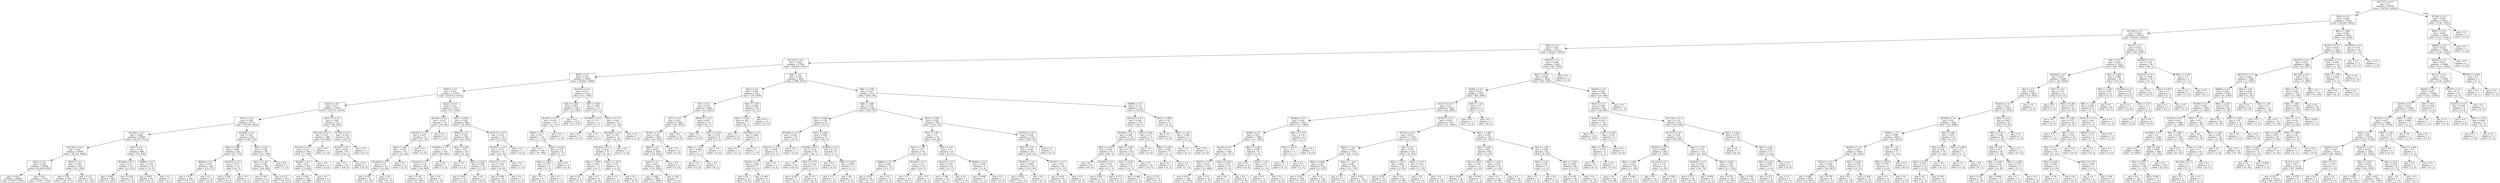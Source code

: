 digraph Tree {
node [shape=box] ;
0 [label="X[1173] <= 0.5\ngini = 0.5\nsamples = 84796\nvalue = [42502, 42294]"] ;
1 [label="X[36] <= 0.5\ngini = 0.485\nsamples = 72295\nvalue = [42364, 29931]"] ;
0 -> 1 [labeldistance=2.5, labelangle=45, headlabel="True"] ;
2 [label="X[1136] <= 0.5\ngini = 0.462\nsamples = 66376\nvalue = [42354, 24022]"] ;
1 -> 2 ;
3 [label="X[20] <= 0.5\ngini = 0.428\nsamples = 61217\nvalue = [42262, 18955]"] ;
2 -> 3 ;
4 [label="X[1130] <= 0.5\ngini = 0.392\nsamples = 57592\nvalue = [42180, 15412]"] ;
3 -> 4 ;
5 [label="X[45] <= 0.5\ngini = 0.355\nsamples = 54162\nvalue = [41682, 12480]"] ;
4 -> 5 ;
6 [label="X[30] <= 0.5\ngini = 0.332\nsamples = 52748\nvalue = [41670, 11078]"] ;
5 -> 6 ;
7 [label="X[221] <= 0.5\ngini = 0.315\nsamples = 51693\nvalue = [41573, 10120]"] ;
6 -> 7 ;
8 [label="X[11] <= 0.5\ngini = 0.305\nsamples = 51121\nvalue = [41505, 9616]"] ;
7 -> 8 ;
9 [label="X[1185] <= 0.5\ngini = 0.296\nsamples = 50499\nvalue = [41397, 9102]"] ;
8 -> 9 ;
10 [label="X[1126] <= 0.5\ngini = 0.287\nsamples = 50003\nvalue = [41321, 8682]"] ;
9 -> 10 ;
11 [label="X[10] <= 0.5\ngini = 0.279\nsamples = 49584\nvalue = [41260, 8324]"] ;
10 -> 11 ;
12 [label="gini = 0.255\nsamples = 44068\nvalue = [37473, 6595]"] ;
11 -> 12 ;
13 [label="gini = 0.43\nsamples = 5516\nvalue = [3787, 1729]"] ;
11 -> 13 ;
14 [label="X[60] <= 0.5\ngini = 0.249\nsamples = 419\nvalue = [61, 358]"] ;
10 -> 14 ;
15 [label="gini = 0.34\nsamples = 226\nvalue = [49, 177]"] ;
14 -> 15 ;
16 [label="gini = 0.117\nsamples = 193\nvalue = [12, 181]"] ;
14 -> 16 ;
17 [label="X[3] <= 0.5\ngini = 0.259\nsamples = 496\nvalue = [76, 420]"] ;
9 -> 17 ;
18 [label="X[1000] <= 0.5\ngini = 0.01\nsamples = 417\nvalue = [2, 415]"] ;
17 -> 18 ;
19 [label="gini = 0.005\nsamples = 408\nvalue = [1, 407]"] ;
18 -> 19 ;
20 [label="gini = 0.198\nsamples = 9\nvalue = [1, 8]"] ;
18 -> 20 ;
21 [label="X[998] <= 0.5\ngini = 0.119\nsamples = 79\nvalue = [74, 5]"] ;
17 -> 21 ;
22 [label="gini = 0.097\nsamples = 78\nvalue = [74, 4]"] ;
21 -> 22 ;
23 [label="gini = 0.0\nsamples = 1\nvalue = [0, 1]"] ;
21 -> 23 ;
24 [label="X[1009] <= 0.5\ngini = 0.287\nsamples = 622\nvalue = [108, 514]"] ;
8 -> 24 ;
25 [label="X[0] <= 2.885\ngini = 0.366\nsamples = 361\nvalue = [87, 274]"] ;
24 -> 25 ;
26 [label="X[999] <= 0.5\ngini = 0.347\nsamples = 349\nvalue = [78, 271]"] ;
25 -> 26 ;
27 [label="gini = 0.337\nsamples = 345\nvalue = [74, 271]"] ;
26 -> 27 ;
28 [label="gini = 0.0\nsamples = 4\nvalue = [4, 0]"] ;
26 -> 28 ;
29 [label="X[1203] <= 0.5\ngini = 0.375\nsamples = 12\nvalue = [9, 3]"] ;
25 -> 29 ;
30 [label="gini = 0.298\nsamples = 11\nvalue = [9, 2]"] ;
29 -> 30 ;
31 [label="gini = 0.0\nsamples = 1\nvalue = [0, 1]"] ;
29 -> 31 ;
32 [label="X[0] <= 2.96\ngini = 0.148\nsamples = 261\nvalue = [21, 240]"] ;
24 -> 32 ;
33 [label="X[0] <= 0.325\ngini = 0.142\nsamples = 260\nvalue = [20, 240]"] ;
32 -> 33 ;
34 [label="gini = 0.48\nsamples = 5\nvalue = [2, 3]"] ;
33 -> 34 ;
35 [label="gini = 0.131\nsamples = 255\nvalue = [18, 237]"] ;
33 -> 35 ;
36 [label="gini = 0.0\nsamples = 1\nvalue = [1, 0]"] ;
32 -> 36 ;
37 [label="X[1217] <= 0.5\ngini = 0.209\nsamples = 572\nvalue = [68, 504]"] ;
7 -> 37 ;
38 [label="X[1134] <= 0.5\ngini = 0.035\nsamples = 508\nvalue = [9, 499]"] ;
37 -> 38 ;
39 [label="X[1241] <= 0.5\ngini = 0.027\nsamples = 506\nvalue = [7, 499]"] ;
38 -> 39 ;
40 [label="X[206] <= 0.5\ngini = 0.02\nsamples = 504\nvalue = [5, 499]"] ;
39 -> 40 ;
41 [label="gini = 0.016\nsamples = 503\nvalue = [4, 499]"] ;
40 -> 41 ;
42 [label="gini = 0.0\nsamples = 1\nvalue = [1, 0]"] ;
40 -> 42 ;
43 [label="gini = 0.0\nsamples = 2\nvalue = [2, 0]"] ;
39 -> 43 ;
44 [label="gini = 0.0\nsamples = 2\nvalue = [2, 0]"] ;
38 -> 44 ;
45 [label="X[159] <= 0.5\ngini = 0.144\nsamples = 64\nvalue = [59, 5]"] ;
37 -> 45 ;
46 [label="X[210] <= 0.5\ngini = 0.063\nsamples = 61\nvalue = [59, 2]"] ;
45 -> 46 ;
47 [label="gini = 0.0\nsamples = 59\nvalue = [59, 0]"] ;
46 -> 47 ;
48 [label="gini = 0.0\nsamples = 2\nvalue = [0, 2]"] ;
46 -> 48 ;
49 [label="gini = 0.0\nsamples = 3\nvalue = [0, 3]"] ;
45 -> 49 ;
50 [label="X[222] <= 0.5\ngini = 0.167\nsamples = 1055\nvalue = [97, 958]"] ;
6 -> 50 ;
51 [label="X[1020] <= 0.5\ngini = 0.437\nsamples = 59\nvalue = [19, 40]"] ;
50 -> 51 ;
52 [label="X[1010] <= 0.5\ngini = 0.419\nsamples = 57\nvalue = [17, 40]"] ;
51 -> 52 ;
53 [label="X[0] <= 2.96\ngini = 0.397\nsamples = 55\nvalue = [15, 40]"] ;
52 -> 53 ;
54 [label="X[1009] <= 0.5\ngini = 0.37\nsamples = 53\nvalue = [13, 40]"] ;
53 -> 54 ;
55 [label="gini = 0.427\nsamples = 42\nvalue = [13, 29]"] ;
54 -> 55 ;
56 [label="gini = 0.0\nsamples = 11\nvalue = [0, 11]"] ;
54 -> 56 ;
57 [label="gini = 0.0\nsamples = 2\nvalue = [2, 0]"] ;
53 -> 57 ;
58 [label="gini = 0.0\nsamples = 2\nvalue = [2, 0]"] ;
52 -> 58 ;
59 [label="gini = 0.0\nsamples = 2\nvalue = [2, 0]"] ;
51 -> 59 ;
60 [label="X[0] <= 2.895\ngini = 0.144\nsamples = 996\nvalue = [78, 918]"] ;
50 -> 60 ;
61 [label="X[996] <= 0.5\ngini = 0.129\nsamples = 941\nvalue = [65, 876]"] ;
60 -> 61 ;
62 [label="X[1045] <= 0.5\ngini = 0.12\nsamples = 921\nvalue = [59, 862]"] ;
61 -> 62 ;
63 [label="X[1033] <= 0.5\ngini = 0.118\nsamples = 920\nvalue = [58, 862]"] ;
62 -> 63 ;
64 [label="gini = 0.116\nsamples = 919\nvalue = [57, 862]"] ;
63 -> 64 ;
65 [label="gini = 0.0\nsamples = 1\nvalue = [1, 0]"] ;
63 -> 65 ;
66 [label="gini = 0.0\nsamples = 1\nvalue = [1, 0]"] ;
62 -> 66 ;
67 [label="X[0] <= 0.565\ngini = 0.42\nsamples = 20\nvalue = [6, 14]"] ;
61 -> 67 ;
68 [label="gini = 0.0\nsamples = 1\nvalue = [1, 0]"] ;
67 -> 68 ;
69 [label="X[0] <= 2.625\ngini = 0.388\nsamples = 19\nvalue = [5, 14]"] ;
67 -> 69 ;
70 [label="gini = 0.444\nsamples = 15\nvalue = [5, 10]"] ;
69 -> 70 ;
71 [label="gini = 0.0\nsamples = 4\nvalue = [0, 4]"] ;
69 -> 71 ;
72 [label="X[1015] <= 0.5\ngini = 0.361\nsamples = 55\nvalue = [13, 42]"] ;
60 -> 72 ;
73 [label="X[1022] <= 0.5\ngini = 0.311\nsamples = 52\nvalue = [10, 42]"] ;
72 -> 73 ;
74 [label="X[1031] <= 0.5\ngini = 0.291\nsamples = 51\nvalue = [9, 42]"] ;
73 -> 74 ;
75 [label="gini = 0.269\nsamples = 50\nvalue = [8, 42]"] ;
74 -> 75 ;
76 [label="gini = 0.0\nsamples = 1\nvalue = [1, 0]"] ;
74 -> 76 ;
77 [label="gini = 0.0\nsamples = 1\nvalue = [1, 0]"] ;
73 -> 77 ;
78 [label="gini = 0.0\nsamples = 3\nvalue = [3, 0]"] ;
72 -> 78 ;
79 [label="X[1241] <= 0.5\ngini = 0.017\nsamples = 1414\nvalue = [12, 1402]"] ;
5 -> 79 ;
80 [label="X[0] <= 0.655\ngini = 0.003\nsamples = 1387\nvalue = [2, 1385]"] ;
79 -> 80 ;
81 [label="X[1007] <= 0.5\ngini = 0.034\nsamples = 115\nvalue = [2, 113]"] ;
80 -> 81 ;
82 [label="X[997] <= 0.5\ngini = 0.017\nsamples = 114\nvalue = [1, 113]"] ;
81 -> 82 ;
83 [label="gini = 0.0\nsamples = 106\nvalue = [0, 106]"] ;
82 -> 83 ;
84 [label="X[0] <= 0.525\ngini = 0.219\nsamples = 8\nvalue = [1, 7]"] ;
82 -> 84 ;
85 [label="X[0] <= 0.465\ngini = 0.375\nsamples = 4\nvalue = [1, 3]"] ;
84 -> 85 ;
86 [label="gini = 0.0\nsamples = 2\nvalue = [0, 2]"] ;
85 -> 86 ;
87 [label="gini = 0.5\nsamples = 2\nvalue = [1, 1]"] ;
85 -> 87 ;
88 [label="gini = 0.0\nsamples = 4\nvalue = [0, 4]"] ;
84 -> 88 ;
89 [label="gini = 0.0\nsamples = 1\nvalue = [1, 0]"] ;
81 -> 89 ;
90 [label="gini = 0.0\nsamples = 1272\nvalue = [0, 1272]"] ;
80 -> 90 ;
91 [label="X[0] <= 0.83\ngini = 0.466\nsamples = 27\nvalue = [10, 17]"] ;
79 -> 91 ;
92 [label="X[1009] <= 0.5\ngini = 0.375\nsamples = 4\nvalue = [3, 1]"] ;
91 -> 92 ;
93 [label="gini = 0.0\nsamples = 3\nvalue = [3, 0]"] ;
92 -> 93 ;
94 [label="gini = 0.0\nsamples = 1\nvalue = [0, 1]"] ;
92 -> 94 ;
95 [label="X[0] <= 2.775\ngini = 0.423\nsamples = 23\nvalue = [7, 16]"] ;
91 -> 95 ;
96 [label="X[1008] <= 0.5\ngini = 0.397\nsamples = 22\nvalue = [6, 16]"] ;
95 -> 96 ;
97 [label="X[1003] <= 0.5\ngini = 0.363\nsamples = 21\nvalue = [5, 16]"] ;
96 -> 97 ;
98 [label="X[0] <= 1.005\ngini = 0.463\nsamples = 11\nvalue = [4, 7]"] ;
97 -> 98 ;
99 [label="gini = 0.0\nsamples = 3\nvalue = [0, 3]"] ;
98 -> 99 ;
100 [label="gini = 0.5\nsamples = 8\nvalue = [4, 4]"] ;
98 -> 100 ;
101 [label="X[0] <= 1.015\ngini = 0.18\nsamples = 10\nvalue = [1, 9]"] ;
97 -> 101 ;
102 [label="gini = 0.0\nsamples = 1\nvalue = [1, 0]"] ;
101 -> 102 ;
103 [label="gini = 0.0\nsamples = 9\nvalue = [0, 9]"] ;
101 -> 103 ;
104 [label="gini = 0.0\nsamples = 1\nvalue = [1, 0]"] ;
96 -> 104 ;
105 [label="gini = 0.0\nsamples = 1\nvalue = [1, 0]"] ;
95 -> 105 ;
106 [label="X[8] <= 0.5\ngini = 0.248\nsamples = 3430\nvalue = [498, 2932]"] ;
4 -> 106 ;
107 [label="X[2] <= 0.5\ngini = 0.052\nsamples = 2912\nvalue = [78, 2834]"] ;
106 -> 107 ;
108 [label="X[5] <= 0.5\ngini = 0.035\nsamples = 2884\nvalue = [51, 2833]"] ;
107 -> 108 ;
109 [label="X[7] <= 0.5\ngini = 0.021\nsamples = 2862\nvalue = [30, 2832]"] ;
108 -> 109 ;
110 [label="X[106] <= 0.5\ngini = 0.014\nsamples = 2852\nvalue = [20, 2832]"] ;
109 -> 110 ;
111 [label="X[49] <= 0.5\ngini = 0.013\nsamples = 2850\nvalue = [18, 2832]"] ;
110 -> 111 ;
112 [label="X[85] <= 0.5\ngini = 0.011\nsamples = 2848\nvalue = [16, 2832]"] ;
111 -> 112 ;
113 [label="gini = 0.009\nsamples = 2841\nvalue = [13, 2828]"] ;
112 -> 113 ;
114 [label="gini = 0.49\nsamples = 7\nvalue = [3, 4]"] ;
112 -> 114 ;
115 [label="gini = 0.0\nsamples = 2\nvalue = [2, 0]"] ;
111 -> 115 ;
116 [label="gini = 0.0\nsamples = 2\nvalue = [2, 0]"] ;
110 -> 116 ;
117 [label="gini = 0.0\nsamples = 10\nvalue = [10, 0]"] ;
109 -> 117 ;
118 [label="X[1003] <= 0.5\ngini = 0.087\nsamples = 22\nvalue = [21, 1]"] ;
108 -> 118 ;
119 [label="gini = 0.0\nsamples = 16\nvalue = [16, 0]"] ;
118 -> 119 ;
120 [label="X[0] <= 2.155\ngini = 0.278\nsamples = 6\nvalue = [5, 1]"] ;
118 -> 120 ;
121 [label="X[0] <= 1.475\ngini = 0.444\nsamples = 3\nvalue = [2, 1]"] ;
120 -> 121 ;
122 [label="gini = 0.0\nsamples = 2\nvalue = [2, 0]"] ;
121 -> 122 ;
123 [label="gini = 0.0\nsamples = 1\nvalue = [0, 1]"] ;
121 -> 123 ;
124 [label="gini = 0.0\nsamples = 3\nvalue = [3, 0]"] ;
120 -> 124 ;
125 [label="X[0] <= 1.455\ngini = 0.069\nsamples = 28\nvalue = [27, 1]"] ;
107 -> 125 ;
126 [label="X[0] <= 1.445\ngini = 0.245\nsamples = 7\nvalue = [6, 1]"] ;
125 -> 126 ;
127 [label="gini = 0.0\nsamples = 4\nvalue = [4, 0]"] ;
126 -> 127 ;
128 [label="X[1004] <= 0.5\ngini = 0.444\nsamples = 3\nvalue = [2, 1]"] ;
126 -> 128 ;
129 [label="gini = 0.5\nsamples = 2\nvalue = [1, 1]"] ;
128 -> 129 ;
130 [label="gini = 0.0\nsamples = 1\nvalue = [1, 0]"] ;
128 -> 130 ;
131 [label="gini = 0.0\nsamples = 21\nvalue = [21, 0]"] ;
125 -> 131 ;
132 [label="X[0] <= 2.795\ngini = 0.307\nsamples = 518\nvalue = [420, 98]"] ;
106 -> 132 ;
133 [label="X[0] <= 0.99\ngini = 0.358\nsamples = 386\nvalue = [296, 90]"] ;
132 -> 133 ;
134 [label="X[0] <= 0.645\ngini = 0.158\nsamples = 81\nvalue = [74, 7]"] ;
133 -> 134 ;
135 [label="X[1009] <= 0.5\ngini = 0.459\nsamples = 14\nvalue = [9, 5]"] ;
134 -> 135 ;
136 [label="X[1013] <= 0.5\ngini = 0.494\nsamples = 9\nvalue = [4, 5]"] ;
135 -> 136 ;
137 [label="X[223] <= 0.5\ngini = 0.408\nsamples = 7\nvalue = [2, 5]"] ;
136 -> 137 ;
138 [label="gini = 0.0\nsamples = 4\nvalue = [0, 4]"] ;
137 -> 138 ;
139 [label="gini = 0.444\nsamples = 3\nvalue = [2, 1]"] ;
137 -> 139 ;
140 [label="gini = 0.0\nsamples = 2\nvalue = [2, 0]"] ;
136 -> 140 ;
141 [label="gini = 0.0\nsamples = 5\nvalue = [5, 0]"] ;
135 -> 141 ;
142 [label="X[0] <= 0.825\ngini = 0.058\nsamples = 67\nvalue = [65, 2]"] ;
134 -> 142 ;
143 [label="X[1009] <= 0.5\ngini = 0.033\nsamples = 59\nvalue = [58, 1]"] ;
142 -> 143 ;
144 [label="gini = 0.0\nsamples = 44\nvalue = [44, 0]"] ;
143 -> 144 ;
145 [label="X[0] <= 0.775\ngini = 0.124\nsamples = 15\nvalue = [14, 1]"] ;
143 -> 145 ;
146 [label="gini = 0.245\nsamples = 7\nvalue = [6, 1]"] ;
145 -> 146 ;
147 [label="gini = 0.0\nsamples = 8\nvalue = [8, 0]"] ;
145 -> 147 ;
148 [label="X[1003] <= 0.5\ngini = 0.219\nsamples = 8\nvalue = [7, 1]"] ;
142 -> 148 ;
149 [label="gini = 0.0\nsamples = 5\nvalue = [5, 0]"] ;
148 -> 149 ;
150 [label="X[0] <= 0.835\ngini = 0.444\nsamples = 3\nvalue = [2, 1]"] ;
148 -> 150 ;
151 [label="gini = 0.5\nsamples = 2\nvalue = [1, 1]"] ;
150 -> 151 ;
152 [label="gini = 0.0\nsamples = 1\nvalue = [1, 0]"] ;
150 -> 152 ;
153 [label="X[0] <= 2.505\ngini = 0.396\nsamples = 305\nvalue = [222, 83]"] ;
133 -> 153 ;
154 [label="X[0] <= 1.815\ngini = 0.5\nsamples = 79\nvalue = [39, 40]"] ;
153 -> 154 ;
155 [label="X[0] <= 1.745\ngini = 0.471\nsamples = 50\nvalue = [31, 19]"] ;
154 -> 155 ;
156 [label="X[996] <= 0.5\ngini = 0.491\nsamples = 30\nvalue = [13, 17]"] ;
155 -> 156 ;
157 [label="gini = 0.453\nsamples = 26\nvalue = [9, 17]"] ;
156 -> 157 ;
158 [label="gini = 0.0\nsamples = 4\nvalue = [4, 0]"] ;
156 -> 158 ;
159 [label="X[1030] <= 0.5\ngini = 0.18\nsamples = 20\nvalue = [18, 2]"] ;
155 -> 159 ;
160 [label="gini = 0.1\nsamples = 19\nvalue = [18, 1]"] ;
159 -> 160 ;
161 [label="gini = 0.0\nsamples = 1\nvalue = [0, 1]"] ;
159 -> 161 ;
162 [label="X[0] <= 2.43\ngini = 0.4\nsamples = 29\nvalue = [8, 21]"] ;
154 -> 162 ;
163 [label="X[1031] <= 0.5\ngini = 0.255\nsamples = 20\nvalue = [3, 17]"] ;
162 -> 163 ;
164 [label="gini = 0.188\nsamples = 19\nvalue = [2, 17]"] ;
163 -> 164 ;
165 [label="gini = 0.0\nsamples = 1\nvalue = [1, 0]"] ;
163 -> 165 ;
166 [label="X[996] <= 0.5\ngini = 0.494\nsamples = 9\nvalue = [5, 4]"] ;
162 -> 166 ;
167 [label="gini = 0.408\nsamples = 7\nvalue = [5, 2]"] ;
166 -> 167 ;
168 [label="gini = 0.0\nsamples = 2\nvalue = [0, 2]"] ;
166 -> 168 ;
169 [label="X[1010] <= 0.5\ngini = 0.308\nsamples = 226\nvalue = [183, 43]"] ;
153 -> 169 ;
170 [label="X[0] <= 2.725\ngini = 0.299\nsamples = 224\nvalue = [183, 41]"] ;
169 -> 170 ;
171 [label="X[1041] <= 0.5\ngini = 0.249\nsamples = 178\nvalue = [152, 26]"] ;
170 -> 171 ;
172 [label="gini = 0.243\nsamples = 177\nvalue = [152, 25]"] ;
171 -> 172 ;
173 [label="gini = 0.0\nsamples = 1\nvalue = [0, 1]"] ;
171 -> 173 ;
174 [label="X[1007] <= 0.5\ngini = 0.44\nsamples = 46\nvalue = [31, 15]"] ;
170 -> 174 ;
175 [label="gini = 0.402\nsamples = 43\nvalue = [31, 12]"] ;
174 -> 175 ;
176 [label="gini = 0.0\nsamples = 3\nvalue = [0, 3]"] ;
174 -> 176 ;
177 [label="gini = 0.0\nsamples = 2\nvalue = [0, 2]"] ;
169 -> 177 ;
178 [label="X[998] <= 0.5\ngini = 0.114\nsamples = 132\nvalue = [124, 8]"] ;
132 -> 178 ;
179 [label="X[1012] <= 0.5\ngini = 0.104\nsamples = 127\nvalue = [120, 7]"] ;
178 -> 179 ;
180 [label="X[1003] <= 0.5\ngini = 0.094\nsamples = 122\nvalue = [116, 6]"] ;
179 -> 180 ;
181 [label="X[0] <= 2.955\ngini = 0.062\nsamples = 93\nvalue = [90, 3]"] ;
180 -> 181 ;
182 [label="gini = 0.0\nsamples = 63\nvalue = [63, 0]"] ;
181 -> 182 ;
183 [label="X[1009] <= 0.5\ngini = 0.18\nsamples = 30\nvalue = [27, 3]"] ;
181 -> 183 ;
184 [label="gini = 0.087\nsamples = 22\nvalue = [21, 1]"] ;
183 -> 184 ;
185 [label="gini = 0.375\nsamples = 8\nvalue = [6, 2]"] ;
183 -> 185 ;
186 [label="X[0] <= 2.905\ngini = 0.185\nsamples = 29\nvalue = [26, 3]"] ;
180 -> 186 ;
187 [label="X[0] <= 2.835\ngini = 0.32\nsamples = 15\nvalue = [12, 3]"] ;
186 -> 187 ;
188 [label="gini = 0.444\nsamples = 3\nvalue = [2, 1]"] ;
187 -> 188 ;
189 [label="gini = 0.278\nsamples = 12\nvalue = [10, 2]"] ;
187 -> 189 ;
190 [label="gini = 0.0\nsamples = 14\nvalue = [14, 0]"] ;
186 -> 190 ;
191 [label="X[0] <= 2.94\ngini = 0.32\nsamples = 5\nvalue = [4, 1]"] ;
179 -> 191 ;
192 [label="gini = 0.0\nsamples = 2\nvalue = [2, 0]"] ;
191 -> 192 ;
193 [label="X[0] <= 2.955\ngini = 0.444\nsamples = 3\nvalue = [2, 1]"] ;
191 -> 193 ;
194 [label="gini = 0.5\nsamples = 2\nvalue = [1, 1]"] ;
193 -> 194 ;
195 [label="gini = 0.0\nsamples = 1\nvalue = [1, 0]"] ;
193 -> 195 ;
196 [label="X[0] <= 2.885\ngini = 0.32\nsamples = 5\nvalue = [4, 1]"] ;
178 -> 196 ;
197 [label="gini = 0.0\nsamples = 2\nvalue = [2, 0]"] ;
196 -> 197 ;
198 [label="X[0] <= 2.925\ngini = 0.444\nsamples = 3\nvalue = [2, 1]"] ;
196 -> 198 ;
199 [label="gini = 0.0\nsamples = 1\nvalue = [0, 1]"] ;
198 -> 199 ;
200 [label="gini = 0.0\nsamples = 2\nvalue = [2, 0]"] ;
198 -> 200 ;
201 [label="X[597] <= 0.5\ngini = 0.044\nsamples = 3625\nvalue = [82, 3543]"] ;
3 -> 201 ;
202 [label="X[0] <= 2.675\ngini = 0.044\nsamples = 3624\nvalue = [81, 3543]"] ;
201 -> 202 ;
203 [label="X[382] <= 0.5\ngini = 0.031\nsamples = 2941\nvalue = [46, 2895]"] ;
202 -> 203 ;
204 [label="X[1217] <= 0.5\ngini = 0.03\nsamples = 2939\nvalue = [45, 2894]"] ;
203 -> 204 ;
205 [label="X[928] <= 0.5\ngini = 0.016\nsamples = 1502\nvalue = [12, 1490]"] ;
204 -> 205 ;
206 [label="X[290] <= 0.5\ngini = 0.015\nsamples = 1496\nvalue = [11, 1485]"] ;
205 -> 206 ;
207 [label="X[320] <= 0.5\ngini = 0.013\nsamples = 1487\nvalue = [10, 1477]"] ;
206 -> 207 ;
208 [label="X[287] <= 0.5\ngini = 0.012\nsamples = 1477\nvalue = [9, 1468]"] ;
207 -> 208 ;
209 [label="gini = 0.011\nsamples = 1467\nvalue = [8, 1459]"] ;
208 -> 209 ;
210 [label="gini = 0.18\nsamples = 10\nvalue = [1, 9]"] ;
208 -> 210 ;
211 [label="X[0] <= 0.835\ngini = 0.18\nsamples = 10\nvalue = [1, 9]"] ;
207 -> 211 ;
212 [label="gini = 0.0\nsamples = 1\nvalue = [1, 0]"] ;
211 -> 212 ;
213 [label="gini = 0.0\nsamples = 9\nvalue = [0, 9]"] ;
211 -> 213 ;
214 [label="X[0] <= 1.665\ngini = 0.198\nsamples = 9\nvalue = [1, 8]"] ;
206 -> 214 ;
215 [label="gini = 0.0\nsamples = 4\nvalue = [0, 4]"] ;
214 -> 215 ;
216 [label="X[0] <= 1.83\ngini = 0.32\nsamples = 5\nvalue = [1, 4]"] ;
214 -> 216 ;
217 [label="gini = 0.0\nsamples = 1\nvalue = [1, 0]"] ;
216 -> 217 ;
218 [label="gini = 0.0\nsamples = 4\nvalue = [0, 4]"] ;
216 -> 218 ;
219 [label="X[0] <= 0.775\ngini = 0.278\nsamples = 6\nvalue = [1, 5]"] ;
205 -> 219 ;
220 [label="X[0] <= 0.515\ngini = 0.5\nsamples = 2\nvalue = [1, 1]"] ;
219 -> 220 ;
221 [label="gini = 0.0\nsamples = 1\nvalue = [0, 1]"] ;
220 -> 221 ;
222 [label="gini = 0.0\nsamples = 1\nvalue = [1, 0]"] ;
220 -> 222 ;
223 [label="gini = 0.0\nsamples = 4\nvalue = [0, 4]"] ;
219 -> 223 ;
224 [label="X[1027] <= 0.5\ngini = 0.045\nsamples = 1437\nvalue = [33, 1404]"] ;
204 -> 224 ;
225 [label="X[1011] <= 0.5\ngini = 0.037\nsamples = 1276\nvalue = [24, 1252]"] ;
224 -> 225 ;
226 [label="X[0] <= 1.325\ngini = 0.034\nsamples = 1170\nvalue = [20, 1150]"] ;
225 -> 226 ;
227 [label="X[0] <= 0.865\ngini = 0.023\nsamples = 432\nvalue = [5, 427]"] ;
226 -> 227 ;
228 [label="gini = 0.032\nsamples = 308\nvalue = [5, 303]"] ;
227 -> 228 ;
229 [label="gini = 0.0\nsamples = 124\nvalue = [0, 124]"] ;
227 -> 229 ;
230 [label="X[0] <= 1.335\ngini = 0.04\nsamples = 738\nvalue = [15, 723]"] ;
226 -> 230 ;
231 [label="gini = 0.32\nsamples = 5\nvalue = [1, 4]"] ;
230 -> 231 ;
232 [label="gini = 0.037\nsamples = 733\nvalue = [14, 719]"] ;
230 -> 232 ;
233 [label="X[0] <= 2.6\ngini = 0.073\nsamples = 106\nvalue = [4, 102]"] ;
225 -> 233 ;
234 [label="X[0] <= 1.815\ngini = 0.061\nsamples = 95\nvalue = [3, 92]"] ;
233 -> 234 ;
235 [label="gini = 0.103\nsamples = 55\nvalue = [3, 52]"] ;
234 -> 235 ;
236 [label="gini = 0.0\nsamples = 40\nvalue = [0, 40]"] ;
234 -> 236 ;
237 [label="X[0] <= 2.615\ngini = 0.165\nsamples = 11\nvalue = [1, 10]"] ;
233 -> 237 ;
238 [label="gini = 0.0\nsamples = 1\nvalue = [1, 0]"] ;
237 -> 238 ;
239 [label="gini = 0.0\nsamples = 10\nvalue = [0, 10]"] ;
237 -> 239 ;
240 [label="X[0] <= 1.895\ngini = 0.106\nsamples = 161\nvalue = [9, 152]"] ;
224 -> 240 ;
241 [label="X[0] <= 0.84\ngini = 0.061\nsamples = 96\nvalue = [3, 93]"] ;
240 -> 241 ;
242 [label="X[0] <= 0.815\ngini = 0.102\nsamples = 37\nvalue = [2, 35]"] ;
241 -> 242 ;
243 [label="gini = 0.057\nsamples = 34\nvalue = [1, 33]"] ;
242 -> 243 ;
244 [label="gini = 0.444\nsamples = 3\nvalue = [1, 2]"] ;
242 -> 244 ;
245 [label="X[0] <= 1.815\ngini = 0.033\nsamples = 59\nvalue = [1, 58]"] ;
241 -> 245 ;
246 [label="gini = 0.0\nsamples = 40\nvalue = [0, 40]"] ;
245 -> 246 ;
247 [label="gini = 0.1\nsamples = 19\nvalue = [1, 18]"] ;
245 -> 247 ;
248 [label="X[0] <= 1.99\ngini = 0.168\nsamples = 65\nvalue = [6, 59]"] ;
240 -> 248 ;
249 [label="X[0] <= 1.92\ngini = 0.48\nsamples = 5\nvalue = [3, 2]"] ;
248 -> 249 ;
250 [label="gini = 0.5\nsamples = 4\nvalue = [2, 2]"] ;
249 -> 250 ;
251 [label="gini = 0.0\nsamples = 1\nvalue = [1, 0]"] ;
249 -> 251 ;
252 [label="X[0] <= 2.565\ngini = 0.095\nsamples = 60\nvalue = [3, 57]"] ;
248 -> 252 ;
253 [label="gini = 0.145\nsamples = 38\nvalue = [3, 35]"] ;
252 -> 253 ;
254 [label="gini = 0.0\nsamples = 22\nvalue = [0, 22]"] ;
252 -> 254 ;
255 [label="X[0] <= 1.24\ngini = 0.5\nsamples = 2\nvalue = [1, 1]"] ;
203 -> 255 ;
256 [label="gini = 0.0\nsamples = 1\nvalue = [1, 0]"] ;
255 -> 256 ;
257 [label="gini = 0.0\nsamples = 1\nvalue = [0, 1]"] ;
255 -> 257 ;
258 [label="X[249] <= 0.5\ngini = 0.097\nsamples = 683\nvalue = [35, 648]"] ;
202 -> 258 ;
259 [label="X[221] <= 0.5\ngini = 0.095\nsamples = 682\nvalue = [34, 648]"] ;
258 -> 259 ;
260 [label="X[238] <= 0.5\ngini = 0.014\nsamples = 143\nvalue = [1, 142]"] ;
259 -> 260 ;
261 [label="gini = 0.0\nsamples = 135\nvalue = [0, 135]"] ;
260 -> 261 ;
262 [label="X[0] <= 2.925\ngini = 0.219\nsamples = 8\nvalue = [1, 7]"] ;
260 -> 262 ;
263 [label="X[0] <= 2.905\ngini = 0.375\nsamples = 4\nvalue = [1, 3]"] ;
262 -> 263 ;
264 [label="gini = 0.0\nsamples = 3\nvalue = [0, 3]"] ;
263 -> 264 ;
265 [label="gini = 0.0\nsamples = 1\nvalue = [1, 0]"] ;
263 -> 265 ;
266 [label="gini = 0.0\nsamples = 4\nvalue = [0, 4]"] ;
262 -> 266 ;
267 [label="X[1130] <= 0.5\ngini = 0.115\nsamples = 539\nvalue = [33, 506]"] ;
259 -> 267 ;
268 [label="X[1217] <= 0.5\ngini = 0.109\nsamples = 521\nvalue = [30, 491]"] ;
267 -> 268 ;
269 [label="X[1027] <= 0.5\ngini = 0.066\nsamples = 206\nvalue = [7, 199]"] ;
268 -> 269 ;
270 [label="X[0] <= 2.805\ngini = 0.053\nsamples = 185\nvalue = [5, 180]"] ;
269 -> 270 ;
271 [label="gini = 0.0\nsamples = 68\nvalue = [0, 68]"] ;
270 -> 271 ;
272 [label="gini = 0.082\nsamples = 117\nvalue = [5, 112]"] ;
270 -> 272 ;
273 [label="X[1216] <= 0.5\ngini = 0.172\nsamples = 21\nvalue = [2, 19]"] ;
269 -> 273 ;
274 [label="gini = 0.0\nsamples = 10\nvalue = [0, 10]"] ;
273 -> 274 ;
275 [label="gini = 0.298\nsamples = 11\nvalue = [2, 9]"] ;
273 -> 275 ;
276 [label="X[0] <= 2.725\ngini = 0.135\nsamples = 315\nvalue = [23, 292]"] ;
268 -> 276 ;
277 [label="X[1039] <= 0.5\ngini = 0.201\nsamples = 88\nvalue = [10, 78]"] ;
276 -> 277 ;
278 [label="gini = 0.171\nsamples = 85\nvalue = [8, 77]"] ;
277 -> 278 ;
279 [label="gini = 0.444\nsamples = 3\nvalue = [2, 1]"] ;
277 -> 279 ;
280 [label="X[0] <= 2.825\ngini = 0.108\nsamples = 227\nvalue = [13, 214]"] ;
276 -> 280 ;
281 [label="gini = 0.079\nsamples = 145\nvalue = [6, 139]"] ;
280 -> 281 ;
282 [label="gini = 0.156\nsamples = 82\nvalue = [7, 75]"] ;
280 -> 282 ;
283 [label="X[0] <= 2.855\ngini = 0.278\nsamples = 18\nvalue = [3, 15]"] ;
267 -> 283 ;
284 [label="gini = 0.0\nsamples = 5\nvalue = [0, 5]"] ;
283 -> 284 ;
285 [label="X[0] <= 2.93\ngini = 0.355\nsamples = 13\nvalue = [3, 10]"] ;
283 -> 285 ;
286 [label="X[0] <= 2.915\ngini = 0.444\nsamples = 9\nvalue = [3, 6]"] ;
285 -> 286 ;
287 [label="gini = 0.375\nsamples = 8\nvalue = [2, 6]"] ;
286 -> 287 ;
288 [label="gini = 0.0\nsamples = 1\nvalue = [1, 0]"] ;
286 -> 288 ;
289 [label="gini = 0.0\nsamples = 4\nvalue = [0, 4]"] ;
285 -> 289 ;
290 [label="gini = 0.0\nsamples = 1\nvalue = [1, 0]"] ;
258 -> 290 ;
291 [label="gini = 0.0\nsamples = 1\nvalue = [1, 0]"] ;
201 -> 291 ;
292 [label="X[15] <= 0.5\ngini = 0.035\nsamples = 5159\nvalue = [92, 5067]"] ;
2 -> 292 ;
293 [label="X[4] <= 0.5\ngini = 0.025\nsamples = 5129\nvalue = [64, 5065]"] ;
292 -> 293 ;
294 [label="X[1009] <= 0.5\ngini = 0.017\nsamples = 5099\nvalue = [45, 5054]"] ;
293 -> 294 ;
295 [label="X[2] <= 0.5\ngini = 0.014\nsamples = 5056\nvalue = [35, 5021]"] ;
294 -> 295 ;
296 [label="X[1003] <= 0.5\ngini = 0.013\nsamples = 5054\nvalue = [33, 5021]"] ;
295 -> 296 ;
297 [label="X[1008] <= 0.5\ngini = 0.01\nsamples = 5004\nvalue = [24, 4980]"] ;
296 -> 297 ;
298 [label="X[999] <= 0.5\ngini = 0.008\nsamples = 4973\nvalue = [20, 4953]"] ;
297 -> 298 ;
299 [label="X[1007] <= 0.5\ngini = 0.007\nsamples = 4956\nvalue = [18, 4938]"] ;
298 -> 299 ;
300 [label="X[1015] <= 0.5\ngini = 0.006\nsamples = 4933\nvalue = [16, 4917]"] ;
299 -> 300 ;
301 [label="gini = 0.006\nsamples = 4927\nvalue = [15, 4912]"] ;
300 -> 301 ;
302 [label="gini = 0.278\nsamples = 6\nvalue = [1, 5]"] ;
300 -> 302 ;
303 [label="X[0] <= 0.835\ngini = 0.159\nsamples = 23\nvalue = [2, 21]"] ;
299 -> 303 ;
304 [label="gini = 0.0\nsamples = 12\nvalue = [0, 12]"] ;
303 -> 304 ;
305 [label="gini = 0.298\nsamples = 11\nvalue = [2, 9]"] ;
303 -> 305 ;
306 [label="X[0] <= 1.33\ngini = 0.208\nsamples = 17\nvalue = [2, 15]"] ;
298 -> 306 ;
307 [label="X[0] <= 0.825\ngini = 0.375\nsamples = 8\nvalue = [2, 6]"] ;
306 -> 307 ;
308 [label="gini = 0.0\nsamples = 6\nvalue = [0, 6]"] ;
307 -> 308 ;
309 [label="gini = 0.0\nsamples = 2\nvalue = [2, 0]"] ;
307 -> 309 ;
310 [label="gini = 0.0\nsamples = 9\nvalue = [0, 9]"] ;
306 -> 310 ;
311 [label="X[0] <= 2.88\ngini = 0.225\nsamples = 31\nvalue = [4, 27]"] ;
297 -> 311 ;
312 [label="X[0] <= 0.97\ngini = 0.185\nsamples = 29\nvalue = [3, 26]"] ;
311 -> 312 ;
313 [label="X[0] <= 0.61\ngini = 0.375\nsamples = 12\nvalue = [3, 9]"] ;
312 -> 313 ;
314 [label="gini = 0.0\nsamples = 7\nvalue = [0, 7]"] ;
313 -> 314 ;
315 [label="gini = 0.48\nsamples = 5\nvalue = [3, 2]"] ;
313 -> 315 ;
316 [label="gini = 0.0\nsamples = 17\nvalue = [0, 17]"] ;
312 -> 316 ;
317 [label="X[0] <= 2.985\ngini = 0.5\nsamples = 2\nvalue = [1, 1]"] ;
311 -> 317 ;
318 [label="gini = 0.0\nsamples = 1\nvalue = [1, 0]"] ;
317 -> 318 ;
319 [label="gini = 0.0\nsamples = 1\nvalue = [0, 1]"] ;
317 -> 319 ;
320 [label="X[0] <= 2.14\ngini = 0.295\nsamples = 50\nvalue = [9, 41]"] ;
296 -> 320 ;
321 [label="X[0] <= 1.05\ngini = 0.249\nsamples = 48\nvalue = [7, 41]"] ;
320 -> 321 ;
322 [label="X[0] <= 0.92\ngini = 0.313\nsamples = 36\nvalue = [7, 29]"] ;
321 -> 322 ;
323 [label="X[0] <= 0.685\ngini = 0.219\nsamples = 32\nvalue = [4, 28]"] ;
322 -> 323 ;
324 [label="gini = 0.147\nsamples = 25\nvalue = [2, 23]"] ;
323 -> 324 ;
325 [label="gini = 0.408\nsamples = 7\nvalue = [2, 5]"] ;
323 -> 325 ;
326 [label="X[0] <= 1.005\ngini = 0.375\nsamples = 4\nvalue = [3, 1]"] ;
322 -> 326 ;
327 [label="gini = 0.5\nsamples = 2\nvalue = [1, 1]"] ;
326 -> 327 ;
328 [label="gini = 0.0\nsamples = 2\nvalue = [2, 0]"] ;
326 -> 328 ;
329 [label="gini = 0.0\nsamples = 12\nvalue = [0, 12]"] ;
321 -> 329 ;
330 [label="gini = 0.0\nsamples = 2\nvalue = [2, 0]"] ;
320 -> 330 ;
331 [label="gini = 0.0\nsamples = 2\nvalue = [2, 0]"] ;
295 -> 331 ;
332 [label="X[11] <= 0.5\ngini = 0.357\nsamples = 43\nvalue = [10, 33]"] ;
294 -> 332 ;
333 [label="gini = 0.0\nsamples = 1\nvalue = [1, 0]"] ;
332 -> 333 ;
334 [label="X[0] <= 0.385\ngini = 0.337\nsamples = 42\nvalue = [9, 33]"] ;
332 -> 334 ;
335 [label="gini = 0.0\nsamples = 6\nvalue = [0, 6]"] ;
334 -> 335 ;
336 [label="X[0] <= 0.395\ngini = 0.375\nsamples = 36\nvalue = [9, 27]"] ;
334 -> 336 ;
337 [label="gini = 0.0\nsamples = 1\nvalue = [1, 0]"] ;
336 -> 337 ;
338 [label="X[0] <= 0.9\ngini = 0.353\nsamples = 35\nvalue = [8, 27]"] ;
336 -> 338 ;
339 [label="X[0] <= 0.72\ngini = 0.391\nsamples = 30\nvalue = [8, 22]"] ;
338 -> 339 ;
340 [label="X[0] <= 0.625\ngini = 0.287\nsamples = 23\nvalue = [4, 19]"] ;
339 -> 340 ;
341 [label="gini = 0.36\nsamples = 17\nvalue = [4, 13]"] ;
340 -> 341 ;
342 [label="gini = 0.0\nsamples = 6\nvalue = [0, 6]"] ;
340 -> 342 ;
343 [label="X[0] <= 0.755\ngini = 0.49\nsamples = 7\nvalue = [4, 3]"] ;
339 -> 343 ;
344 [label="gini = 0.0\nsamples = 2\nvalue = [2, 0]"] ;
343 -> 344 ;
345 [label="gini = 0.48\nsamples = 5\nvalue = [2, 3]"] ;
343 -> 345 ;
346 [label="gini = 0.0\nsamples = 5\nvalue = [0, 5]"] ;
338 -> 346 ;
347 [label="X[0] <= 2.665\ngini = 0.464\nsamples = 30\nvalue = [19, 11]"] ;
293 -> 347 ;
348 [label="X[0] <= 1.465\ngini = 0.459\nsamples = 14\nvalue = [5, 9]"] ;
347 -> 348 ;
349 [label="X[0] <= 1.39\ngini = 0.469\nsamples = 8\nvalue = [5, 3]"] ;
348 -> 349 ;
350 [label="X[1010] <= 0.5\ngini = 0.48\nsamples = 5\nvalue = [2, 3]"] ;
349 -> 350 ;
351 [label="X[993] <= 0.5\ngini = 0.375\nsamples = 4\nvalue = [1, 3]"] ;
350 -> 351 ;
352 [label="gini = 0.0\nsamples = 3\nvalue = [0, 3]"] ;
351 -> 352 ;
353 [label="gini = 0.0\nsamples = 1\nvalue = [1, 0]"] ;
351 -> 353 ;
354 [label="gini = 0.0\nsamples = 1\nvalue = [1, 0]"] ;
350 -> 354 ;
355 [label="gini = 0.0\nsamples = 3\nvalue = [3, 0]"] ;
349 -> 355 ;
356 [label="gini = 0.0\nsamples = 6\nvalue = [0, 6]"] ;
348 -> 356 ;
357 [label="X[1003] <= 0.5\ngini = 0.219\nsamples = 16\nvalue = [14, 2]"] ;
347 -> 357 ;
358 [label="gini = 0.0\nsamples = 12\nvalue = [12, 0]"] ;
357 -> 358 ;
359 [label="X[0] <= 2.83\ngini = 0.5\nsamples = 4\nvalue = [2, 2]"] ;
357 -> 359 ;
360 [label="gini = 0.0\nsamples = 2\nvalue = [2, 0]"] ;
359 -> 360 ;
361 [label="gini = 0.0\nsamples = 2\nvalue = [0, 2]"] ;
359 -> 361 ;
362 [label="X[1007] <= 0.5\ngini = 0.124\nsamples = 30\nvalue = [28, 2]"] ;
292 -> 362 ;
363 [label="X[1015] <= 0.5\ngini = 0.069\nsamples = 28\nvalue = [27, 1]"] ;
362 -> 363 ;
364 [label="gini = 0.0\nsamples = 26\nvalue = [26, 0]"] ;
363 -> 364 ;
365 [label="X[0] <= 0.975\ngini = 0.5\nsamples = 2\nvalue = [1, 1]"] ;
363 -> 365 ;
366 [label="gini = 0.0\nsamples = 1\nvalue = [0, 1]"] ;
365 -> 366 ;
367 [label="gini = 0.0\nsamples = 1\nvalue = [1, 0]"] ;
365 -> 367 ;
368 [label="X[0] <= 2.165\ngini = 0.5\nsamples = 2\nvalue = [1, 1]"] ;
362 -> 368 ;
369 [label="gini = 0.0\nsamples = 1\nvalue = [1, 0]"] ;
368 -> 369 ;
370 [label="gini = 0.0\nsamples = 1\nvalue = [0, 1]"] ;
368 -> 370 ;
371 [label="X[0] <= 2.965\ngini = 0.003\nsamples = 5919\nvalue = [10, 5909]"] ;
1 -> 371 ;
372 [label="X[1017] <= 0.5\ngini = 0.003\nsamples = 5901\nvalue = [9, 5892]"] ;
371 -> 372 ;
373 [label="X[1007] <= 0.5\ngini = 0.003\nsamples = 5881\nvalue = [8, 5873]"] ;
372 -> 373 ;
374 [label="X[1030] <= 0.5\ngini = 0.002\nsamples = 5588\nvalue = [5, 5583]"] ;
373 -> 374 ;
375 [label="X[999] <= 0.5\ngini = 0.001\nsamples = 5544\nvalue = [4, 5540]"] ;
374 -> 375 ;
376 [label="X[1004] <= 0.5\ngini = 0.001\nsamples = 5484\nvalue = [3, 5481]"] ;
375 -> 376 ;
377 [label="X[1010] <= 0.5\ngini = 0.001\nsamples = 5386\nvalue = [2, 5384]"] ;
376 -> 377 ;
378 [label="X[1008] <= 0.5\ngini = 0.0\nsamples = 5246\nvalue = [1, 5245]"] ;
377 -> 378 ;
379 [label="gini = 0.0\nsamples = 4862\nvalue = [0, 4862]"] ;
378 -> 379 ;
380 [label="X[0] <= 0.89\ngini = 0.005\nsamples = 384\nvalue = [1, 383]"] ;
378 -> 380 ;
381 [label="X[0] <= 0.875\ngini = 0.018\nsamples = 108\nvalue = [1, 107]"] ;
380 -> 381 ;
382 [label="gini = 0.0\nsamples = 105\nvalue = [0, 105]"] ;
381 -> 382 ;
383 [label="gini = 0.444\nsamples = 3\nvalue = [1, 2]"] ;
381 -> 383 ;
384 [label="gini = 0.0\nsamples = 276\nvalue = [0, 276]"] ;
380 -> 384 ;
385 [label="X[0] <= 2.365\ngini = 0.014\nsamples = 140\nvalue = [1, 139]"] ;
377 -> 385 ;
386 [label="gini = 0.0\nsamples = 121\nvalue = [0, 121]"] ;
385 -> 386 ;
387 [label="X[0] <= 2.38\ngini = 0.1\nsamples = 19\nvalue = [1, 18]"] ;
385 -> 387 ;
388 [label="X[1196] <= 0.5\ngini = 0.5\nsamples = 2\nvalue = [1, 1]"] ;
387 -> 388 ;
389 [label="gini = 0.0\nsamples = 1\nvalue = [1, 0]"] ;
388 -> 389 ;
390 [label="gini = 0.0\nsamples = 1\nvalue = [0, 1]"] ;
388 -> 390 ;
391 [label="gini = 0.0\nsamples = 17\nvalue = [0, 17]"] ;
387 -> 391 ;
392 [label="X[0] <= 1.93\ngini = 0.02\nsamples = 98\nvalue = [1, 97]"] ;
376 -> 392 ;
393 [label="gini = 0.0\nsamples = 78\nvalue = [0, 78]"] ;
392 -> 393 ;
394 [label="X[0] <= 2.005\ngini = 0.095\nsamples = 20\nvalue = [1, 19]"] ;
392 -> 394 ;
395 [label="gini = 0.0\nsamples = 1\nvalue = [1, 0]"] ;
394 -> 395 ;
396 [label="gini = 0.0\nsamples = 19\nvalue = [0, 19]"] ;
394 -> 396 ;
397 [label="X[0] <= 2.345\ngini = 0.033\nsamples = 60\nvalue = [1, 59]"] ;
375 -> 397 ;
398 [label="gini = 0.0\nsamples = 50\nvalue = [0, 50]"] ;
397 -> 398 ;
399 [label="X[0] <= 2.385\ngini = 0.18\nsamples = 10\nvalue = [1, 9]"] ;
397 -> 399 ;
400 [label="gini = 0.0\nsamples = 1\nvalue = [1, 0]"] ;
399 -> 400 ;
401 [label="gini = 0.0\nsamples = 9\nvalue = [0, 9]"] ;
399 -> 401 ;
402 [label="X[0] <= 1.44\ngini = 0.044\nsamples = 44\nvalue = [1, 43]"] ;
374 -> 402 ;
403 [label="gini = 0.0\nsamples = 25\nvalue = [0, 25]"] ;
402 -> 403 ;
404 [label="X[0] <= 1.49\ngini = 0.1\nsamples = 19\nvalue = [1, 18]"] ;
402 -> 404 ;
405 [label="gini = 0.0\nsamples = 1\nvalue = [1, 0]"] ;
404 -> 405 ;
406 [label="gini = 0.0\nsamples = 18\nvalue = [0, 18]"] ;
404 -> 406 ;
407 [label="X[1196] <= 0.5\ngini = 0.02\nsamples = 293\nvalue = [3, 290]"] ;
373 -> 407 ;
408 [label="X[0] <= 1.67\ngini = 0.042\nsamples = 139\nvalue = [3, 136]"] ;
407 -> 408 ;
409 [label="X[0] <= 1.655\ngini = 0.058\nsamples = 100\nvalue = [3, 97]"] ;
408 -> 409 ;
410 [label="X[0] <= 1.57\ngini = 0.04\nsamples = 97\nvalue = [2, 95]"] ;
409 -> 410 ;
411 [label="X[0] <= 0.455\ngini = 0.023\nsamples = 87\nvalue = [1, 86]"] ;
410 -> 411 ;
412 [label="X[0] <= 0.445\ngini = 0.061\nsamples = 32\nvalue = [1, 31]"] ;
411 -> 412 ;
413 [label="gini = 0.0\nsamples = 29\nvalue = [0, 29]"] ;
412 -> 413 ;
414 [label="gini = 0.444\nsamples = 3\nvalue = [1, 2]"] ;
412 -> 414 ;
415 [label="gini = 0.0\nsamples = 55\nvalue = [0, 55]"] ;
411 -> 415 ;
416 [label="X[0] <= 1.585\ngini = 0.18\nsamples = 10\nvalue = [1, 9]"] ;
410 -> 416 ;
417 [label="gini = 0.5\nsamples = 2\nvalue = [1, 1]"] ;
416 -> 417 ;
418 [label="gini = 0.0\nsamples = 8\nvalue = [0, 8]"] ;
416 -> 418 ;
419 [label="gini = 0.444\nsamples = 3\nvalue = [1, 2]"] ;
409 -> 419 ;
420 [label="gini = 0.0\nsamples = 39\nvalue = [0, 39]"] ;
408 -> 420 ;
421 [label="gini = 0.0\nsamples = 154\nvalue = [0, 154]"] ;
407 -> 421 ;
422 [label="X[1196] <= 0.5\ngini = 0.095\nsamples = 20\nvalue = [1, 19]"] ;
372 -> 422 ;
423 [label="X[0] <= 1.795\ngini = 0.444\nsamples = 3\nvalue = [1, 2]"] ;
422 -> 423 ;
424 [label="gini = 0.0\nsamples = 2\nvalue = [0, 2]"] ;
423 -> 424 ;
425 [label="gini = 0.0\nsamples = 1\nvalue = [1, 0]"] ;
423 -> 425 ;
426 [label="gini = 0.0\nsamples = 17\nvalue = [0, 17]"] ;
422 -> 426 ;
427 [label="X[1006] <= 0.5\ngini = 0.105\nsamples = 18\nvalue = [1, 17]"] ;
371 -> 427 ;
428 [label="gini = 0.0\nsamples = 17\nvalue = [0, 17]"] ;
427 -> 428 ;
429 [label="gini = 0.0\nsamples = 1\nvalue = [1, 0]"] ;
427 -> 429 ;
430 [label="X[794] <= 0.5\ngini = 0.022\nsamples = 12501\nvalue = [138, 12363]"] ;
0 -> 430 [labeldistance=2.5, labelangle=-45, headlabel="False"] ;
431 [label="X[927] <= 0.5\ngini = 0.022\nsamples = 12500\nvalue = [137, 12363]"] ;
430 -> 431 ;
432 [label="X[960] <= 0.5\ngini = 0.022\nsamples = 12499\nvalue = [136, 12363]"] ;
431 -> 432 ;
433 [label="X[633] <= 0.5\ngini = 0.021\nsamples = 12498\nvalue = [135, 12363]"] ;
432 -> 433 ;
434 [label="X[115] <= 0.5\ngini = 0.021\nsamples = 12496\nvalue = [134, 12362]"] ;
433 -> 434 ;
435 [label="X[448] <= 0.5\ngini = 0.021\nsamples = 12486\nvalue = [132, 12354]"] ;
434 -> 435 ;
436 [label="X[378] <= 0.5\ngini = 0.021\nsamples = 12483\nvalue = [131, 12352]"] ;
435 -> 436 ;
437 [label="X[1023] <= 0.5\ngini = 0.021\nsamples = 12480\nvalue = [130, 12350]"] ;
436 -> 437 ;
438 [label="X[30] <= 0.5\ngini = 0.02\nsamples = 12475\nvalue = [129, 12346]"] ;
437 -> 438 ;
439 [label="X[265] <= 0.5\ngini = 0.017\nsamples = 10135\nvalue = [88, 10047]"] ;
438 -> 439 ;
440 [label="X[351] <= 0.5\ngini = 0.017\nsamples = 10129\nvalue = [87, 10042]"] ;
439 -> 440 ;
441 [label="gini = 0.017\nsamples = 10123\nvalue = [86, 10037]"] ;
440 -> 441 ;
442 [label="gini = 0.278\nsamples = 6\nvalue = [1, 5]"] ;
440 -> 442 ;
443 [label="X[0] <= 0.73\ngini = 0.278\nsamples = 6\nvalue = [1, 5]"] ;
439 -> 443 ;
444 [label="gini = 0.0\nsamples = 1\nvalue = [1, 0]"] ;
443 -> 444 ;
445 [label="gini = 0.0\nsamples = 5\nvalue = [0, 5]"] ;
443 -> 445 ;
446 [label="X[1021] <= 0.5\ngini = 0.034\nsamples = 2340\nvalue = [41, 2299]"] ;
438 -> 446 ;
447 [label="X[0] <= 0.975\ngini = 0.034\nsamples = 2332\nvalue = [40, 2292]"] ;
446 -> 447 ;
448 [label="gini = 0.049\nsamples = 711\nvalue = [18, 693]"] ;
447 -> 448 ;
449 [label="gini = 0.027\nsamples = 1621\nvalue = [22, 1599]"] ;
447 -> 449 ;
450 [label="X[0] <= 0.53\ngini = 0.219\nsamples = 8\nvalue = [1, 7]"] ;
446 -> 450 ;
451 [label="gini = 0.0\nsamples = 1\nvalue = [1, 0]"] ;
450 -> 451 ;
452 [label="gini = 0.0\nsamples = 7\nvalue = [0, 7]"] ;
450 -> 452 ;
453 [label="X[0] <= 2.46\ngini = 0.32\nsamples = 5\nvalue = [1, 4]"] ;
437 -> 453 ;
454 [label="gini = 0.0\nsamples = 3\nvalue = [0, 3]"] ;
453 -> 454 ;
455 [label="X[0] <= 2.645\ngini = 0.5\nsamples = 2\nvalue = [1, 1]"] ;
453 -> 455 ;
456 [label="gini = 0.0\nsamples = 1\nvalue = [1, 0]"] ;
455 -> 456 ;
457 [label="gini = 0.0\nsamples = 1\nvalue = [0, 1]"] ;
455 -> 457 ;
458 [label="X[0] <= 1.385\ngini = 0.444\nsamples = 3\nvalue = [1, 2]"] ;
436 -> 458 ;
459 [label="gini = 0.0\nsamples = 1\nvalue = [1, 0]"] ;
458 -> 459 ;
460 [label="gini = 0.0\nsamples = 2\nvalue = [0, 2]"] ;
458 -> 460 ;
461 [label="X[0] <= 0.8\ngini = 0.444\nsamples = 3\nvalue = [1, 2]"] ;
435 -> 461 ;
462 [label="gini = 0.0\nsamples = 1\nvalue = [1, 0]"] ;
461 -> 462 ;
463 [label="gini = 0.0\nsamples = 2\nvalue = [0, 2]"] ;
461 -> 463 ;
464 [label="X[1027] <= 0.5\ngini = 0.32\nsamples = 10\nvalue = [2, 8]"] ;
434 -> 464 ;
465 [label="X[1011] <= 0.5\ngini = 0.198\nsamples = 9\nvalue = [1, 8]"] ;
464 -> 465 ;
466 [label="gini = 0.0\nsamples = 6\nvalue = [0, 6]"] ;
465 -> 466 ;
467 [label="X[0] <= 1.235\ngini = 0.444\nsamples = 3\nvalue = [1, 2]"] ;
465 -> 467 ;
468 [label="gini = 0.0\nsamples = 1\nvalue = [1, 0]"] ;
467 -> 468 ;
469 [label="gini = 0.0\nsamples = 2\nvalue = [0, 2]"] ;
467 -> 469 ;
470 [label="gini = 0.0\nsamples = 1\nvalue = [1, 0]"] ;
464 -> 470 ;
471 [label="X[0] <= 0.845\ngini = 0.5\nsamples = 2\nvalue = [1, 1]"] ;
433 -> 471 ;
472 [label="gini = 0.0\nsamples = 1\nvalue = [0, 1]"] ;
471 -> 472 ;
473 [label="gini = 0.0\nsamples = 1\nvalue = [1, 0]"] ;
471 -> 473 ;
474 [label="gini = 0.0\nsamples = 1\nvalue = [1, 0]"] ;
432 -> 474 ;
475 [label="gini = 0.0\nsamples = 1\nvalue = [1, 0]"] ;
431 -> 475 ;
476 [label="gini = 0.0\nsamples = 1\nvalue = [1, 0]"] ;
430 -> 476 ;
}